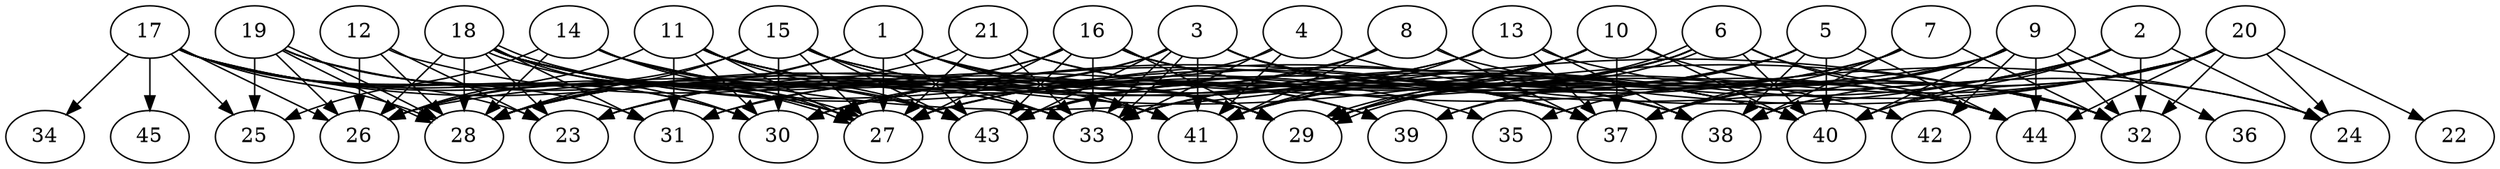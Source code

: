 // DAG automatically generated by daggen at Thu Oct  3 14:07:25 2019
// ./daggen --dot -n 45 --ccr 0.3 --fat 0.9 --regular 0.7 --density 0.6 --mindata 5242880 --maxdata 52428800 
digraph G {
  1 [size="106147840", alpha="0.15", expect_size="31844352"] 
  1 -> 26 [size ="31844352"]
  1 -> 27 [size ="31844352"]
  1 -> 28 [size ="31844352"]
  1 -> 29 [size ="31844352"]
  1 -> 39 [size ="31844352"]
  1 -> 40 [size ="31844352"]
  1 -> 41 [size ="31844352"]
  1 -> 43 [size ="31844352"]
  2 [size="24746667", alpha="0.08", expect_size="7424000"] 
  2 -> 24 [size ="7424000"]
  2 -> 30 [size ="7424000"]
  2 -> 32 [size ="7424000"]
  2 -> 33 [size ="7424000"]
  2 -> 38 [size ="7424000"]
  2 -> 40 [size ="7424000"]
  3 [size="65822720", alpha="0.09", expect_size="19746816"] 
  3 -> 30 [size ="19746816"]
  3 -> 31 [size ="19746816"]
  3 -> 33 [size ="19746816"]
  3 -> 33 [size ="19746816"]
  3 -> 37 [size ="19746816"]
  3 -> 38 [size ="19746816"]
  3 -> 41 [size ="19746816"]
  3 -> 43 [size ="19746816"]
  3 -> 44 [size ="19746816"]
  4 [size="49653760", alpha="0.10", expect_size="14896128"] 
  4 -> 23 [size ="14896128"]
  4 -> 33 [size ="14896128"]
  4 -> 41 [size ="14896128"]
  4 -> 44 [size ="14896128"]
  5 [size="153060693", alpha="0.08", expect_size="45918208"] 
  5 -> 27 [size ="45918208"]
  5 -> 29 [size ="45918208"]
  5 -> 38 [size ="45918208"]
  5 -> 39 [size ="45918208"]
  5 -> 40 [size ="45918208"]
  5 -> 41 [size ="45918208"]
  5 -> 44 [size ="45918208"]
  6 [size="60098560", alpha="0.03", expect_size="18029568"] 
  6 -> 29 [size ="18029568"]
  6 -> 29 [size ="18029568"]
  6 -> 31 [size ="18029568"]
  6 -> 32 [size ="18029568"]
  6 -> 33 [size ="18029568"]
  6 -> 40 [size ="18029568"]
  6 -> 41 [size ="18029568"]
  6 -> 44 [size ="18029568"]
  7 [size="21606400", alpha="0.19", expect_size="6481920"] 
  7 -> 29 [size ="6481920"]
  7 -> 32 [size ="6481920"]
  7 -> 37 [size ="6481920"]
  7 -> 38 [size ="6481920"]
  7 -> 43 [size ="6481920"]
  8 [size="116435627", alpha="0.00", expect_size="34930688"] 
  8 -> 28 [size ="34930688"]
  8 -> 32 [size ="34930688"]
  8 -> 37 [size ="34930688"]
  8 -> 41 [size ="34930688"]
  8 -> 43 [size ="34930688"]
  9 [size="35273387", alpha="0.07", expect_size="10582016"] 
  9 -> 26 [size ="10582016"]
  9 -> 30 [size ="10582016"]
  9 -> 32 [size ="10582016"]
  9 -> 35 [size ="10582016"]
  9 -> 36 [size ="10582016"]
  9 -> 37 [size ="10582016"]
  9 -> 39 [size ="10582016"]
  9 -> 40 [size ="10582016"]
  9 -> 42 [size ="10582016"]
  9 -> 44 [size ="10582016"]
  10 [size="27641173", alpha="0.08", expect_size="8292352"] 
  10 -> 27 [size ="8292352"]
  10 -> 29 [size ="8292352"]
  10 -> 37 [size ="8292352"]
  10 -> 40 [size ="8292352"]
  10 -> 41 [size ="8292352"]
  10 -> 43 [size ="8292352"]
  10 -> 44 [size ="8292352"]
  11 [size="144124587", alpha="0.12", expect_size="43237376"] 
  11 -> 26 [size ="43237376"]
  11 -> 27 [size ="43237376"]
  11 -> 30 [size ="43237376"]
  11 -> 31 [size ="43237376"]
  11 -> 35 [size ="43237376"]
  11 -> 37 [size ="43237376"]
  11 -> 39 [size ="43237376"]
  11 -> 43 [size ="43237376"]
  12 [size="106758827", alpha="0.07", expect_size="32027648"] 
  12 -> 23 [size ="32027648"]
  12 -> 26 [size ="32027648"]
  12 -> 28 [size ="32027648"]
  12 -> 29 [size ="32027648"]
  13 [size="172902400", alpha="0.14", expect_size="51870720"] 
  13 -> 23 [size ="51870720"]
  13 -> 24 [size ="51870720"]
  13 -> 28 [size ="51870720"]
  13 -> 37 [size ="51870720"]
  13 -> 38 [size ="51870720"]
  13 -> 41 [size ="51870720"]
  14 [size="83298987", alpha="0.10", expect_size="24989696"] 
  14 -> 25 [size ="24989696"]
  14 -> 27 [size ="24989696"]
  14 -> 28 [size ="24989696"]
  14 -> 29 [size ="24989696"]
  14 -> 32 [size ="24989696"]
  14 -> 43 [size ="24989696"]
  15 [size="162365440", alpha="0.12", expect_size="48709632"] 
  15 -> 26 [size ="48709632"]
  15 -> 27 [size ="48709632"]
  15 -> 28 [size ="48709632"]
  15 -> 30 [size ="48709632"]
  15 -> 32 [size ="48709632"]
  15 -> 33 [size ="48709632"]
  15 -> 40 [size ="48709632"]
  15 -> 43 [size ="48709632"]
  16 [size="70864213", alpha="0.10", expect_size="21259264"] 
  16 -> 23 [size ="21259264"]
  16 -> 24 [size ="21259264"]
  16 -> 27 [size ="21259264"]
  16 -> 28 [size ="21259264"]
  16 -> 29 [size ="21259264"]
  16 -> 33 [size ="21259264"]
  16 -> 38 [size ="21259264"]
  16 -> 42 [size ="21259264"]
  16 -> 43 [size ="21259264"]
  17 [size="92337493", alpha="0.08", expect_size="27701248"] 
  17 -> 23 [size ="27701248"]
  17 -> 25 [size ="27701248"]
  17 -> 26 [size ="27701248"]
  17 -> 27 [size ="27701248"]
  17 -> 28 [size ="27701248"]
  17 -> 30 [size ="27701248"]
  17 -> 31 [size ="27701248"]
  17 -> 34 [size ="27701248"]
  17 -> 41 [size ="27701248"]
  17 -> 43 [size ="27701248"]
  17 -> 45 [size ="27701248"]
  18 [size="83223893", alpha="0.19", expect_size="24967168"] 
  18 -> 23 [size ="24967168"]
  18 -> 26 [size ="24967168"]
  18 -> 27 [size ="24967168"]
  18 -> 27 [size ="24967168"]
  18 -> 28 [size ="24967168"]
  18 -> 29 [size ="24967168"]
  18 -> 30 [size ="24967168"]
  18 -> 31 [size ="24967168"]
  18 -> 33 [size ="24967168"]
  18 -> 37 [size ="24967168"]
  18 -> 38 [size ="24967168"]
  18 -> 41 [size ="24967168"]
  19 [size="84988587", alpha="0.20", expect_size="25496576"] 
  19 -> 25 [size ="25496576"]
  19 -> 26 [size ="25496576"]
  19 -> 27 [size ="25496576"]
  19 -> 28 [size ="25496576"]
  19 -> 28 [size ="25496576"]
  19 -> 30 [size ="25496576"]
  19 -> 33 [size ="25496576"]
  20 [size="137540267", alpha="0.12", expect_size="41262080"] 
  20 -> 22 [size ="41262080"]
  20 -> 24 [size ="41262080"]
  20 -> 27 [size ="41262080"]
  20 -> 29 [size ="41262080"]
  20 -> 32 [size ="41262080"]
  20 -> 33 [size ="41262080"]
  20 -> 37 [size ="41262080"]
  20 -> 40 [size ="41262080"]
  20 -> 44 [size ="41262080"]
  21 [size="39731200", alpha="0.16", expect_size="11919360"] 
  21 -> 27 [size ="11919360"]
  21 -> 28 [size ="11919360"]
  21 -> 33 [size ="11919360"]
  21 -> 37 [size ="11919360"]
  21 -> 40 [size ="11919360"]
  22 [size="133918720", alpha="0.00", expect_size="40175616"] 
  23 [size="33235627", alpha="0.11", expect_size="9970688"] 
  24 [size="140117333", alpha="0.06", expect_size="42035200"] 
  25 [size="60552533", alpha="0.18", expect_size="18165760"] 
  26 [size="152391680", alpha="0.15", expect_size="45717504"] 
  27 [size="74871467", alpha="0.13", expect_size="22461440"] 
  28 [size="134017707", alpha="0.04", expect_size="40205312"] 
  29 [size="128395947", alpha="0.17", expect_size="38518784"] 
  30 [size="125129387", alpha="0.11", expect_size="37538816"] 
  31 [size="62027093", alpha="0.01", expect_size="18608128"] 
  32 [size="27764053", alpha="0.03", expect_size="8329216"] 
  33 [size="29603840", alpha="0.04", expect_size="8881152"] 
  34 [size="115899733", alpha="0.14", expect_size="34769920"] 
  35 [size="161542827", alpha="0.02", expect_size="48462848"] 
  36 [size="144827733", alpha="0.17", expect_size="43448320"] 
  37 [size="108380160", alpha="0.02", expect_size="32514048"] 
  38 [size="56337067", alpha="0.14", expect_size="16901120"] 
  39 [size="87654400", alpha="0.16", expect_size="26296320"] 
  40 [size="62846293", alpha="0.13", expect_size="18853888"] 
  41 [size="149370880", alpha="0.12", expect_size="44811264"] 
  42 [size="159300267", alpha="0.06", expect_size="47790080"] 
  43 [size="24637440", alpha="0.03", expect_size="7391232"] 
  44 [size="58091520", alpha="0.15", expect_size="17427456"] 
  45 [size="168205653", alpha="0.12", expect_size="50461696"] 
}
